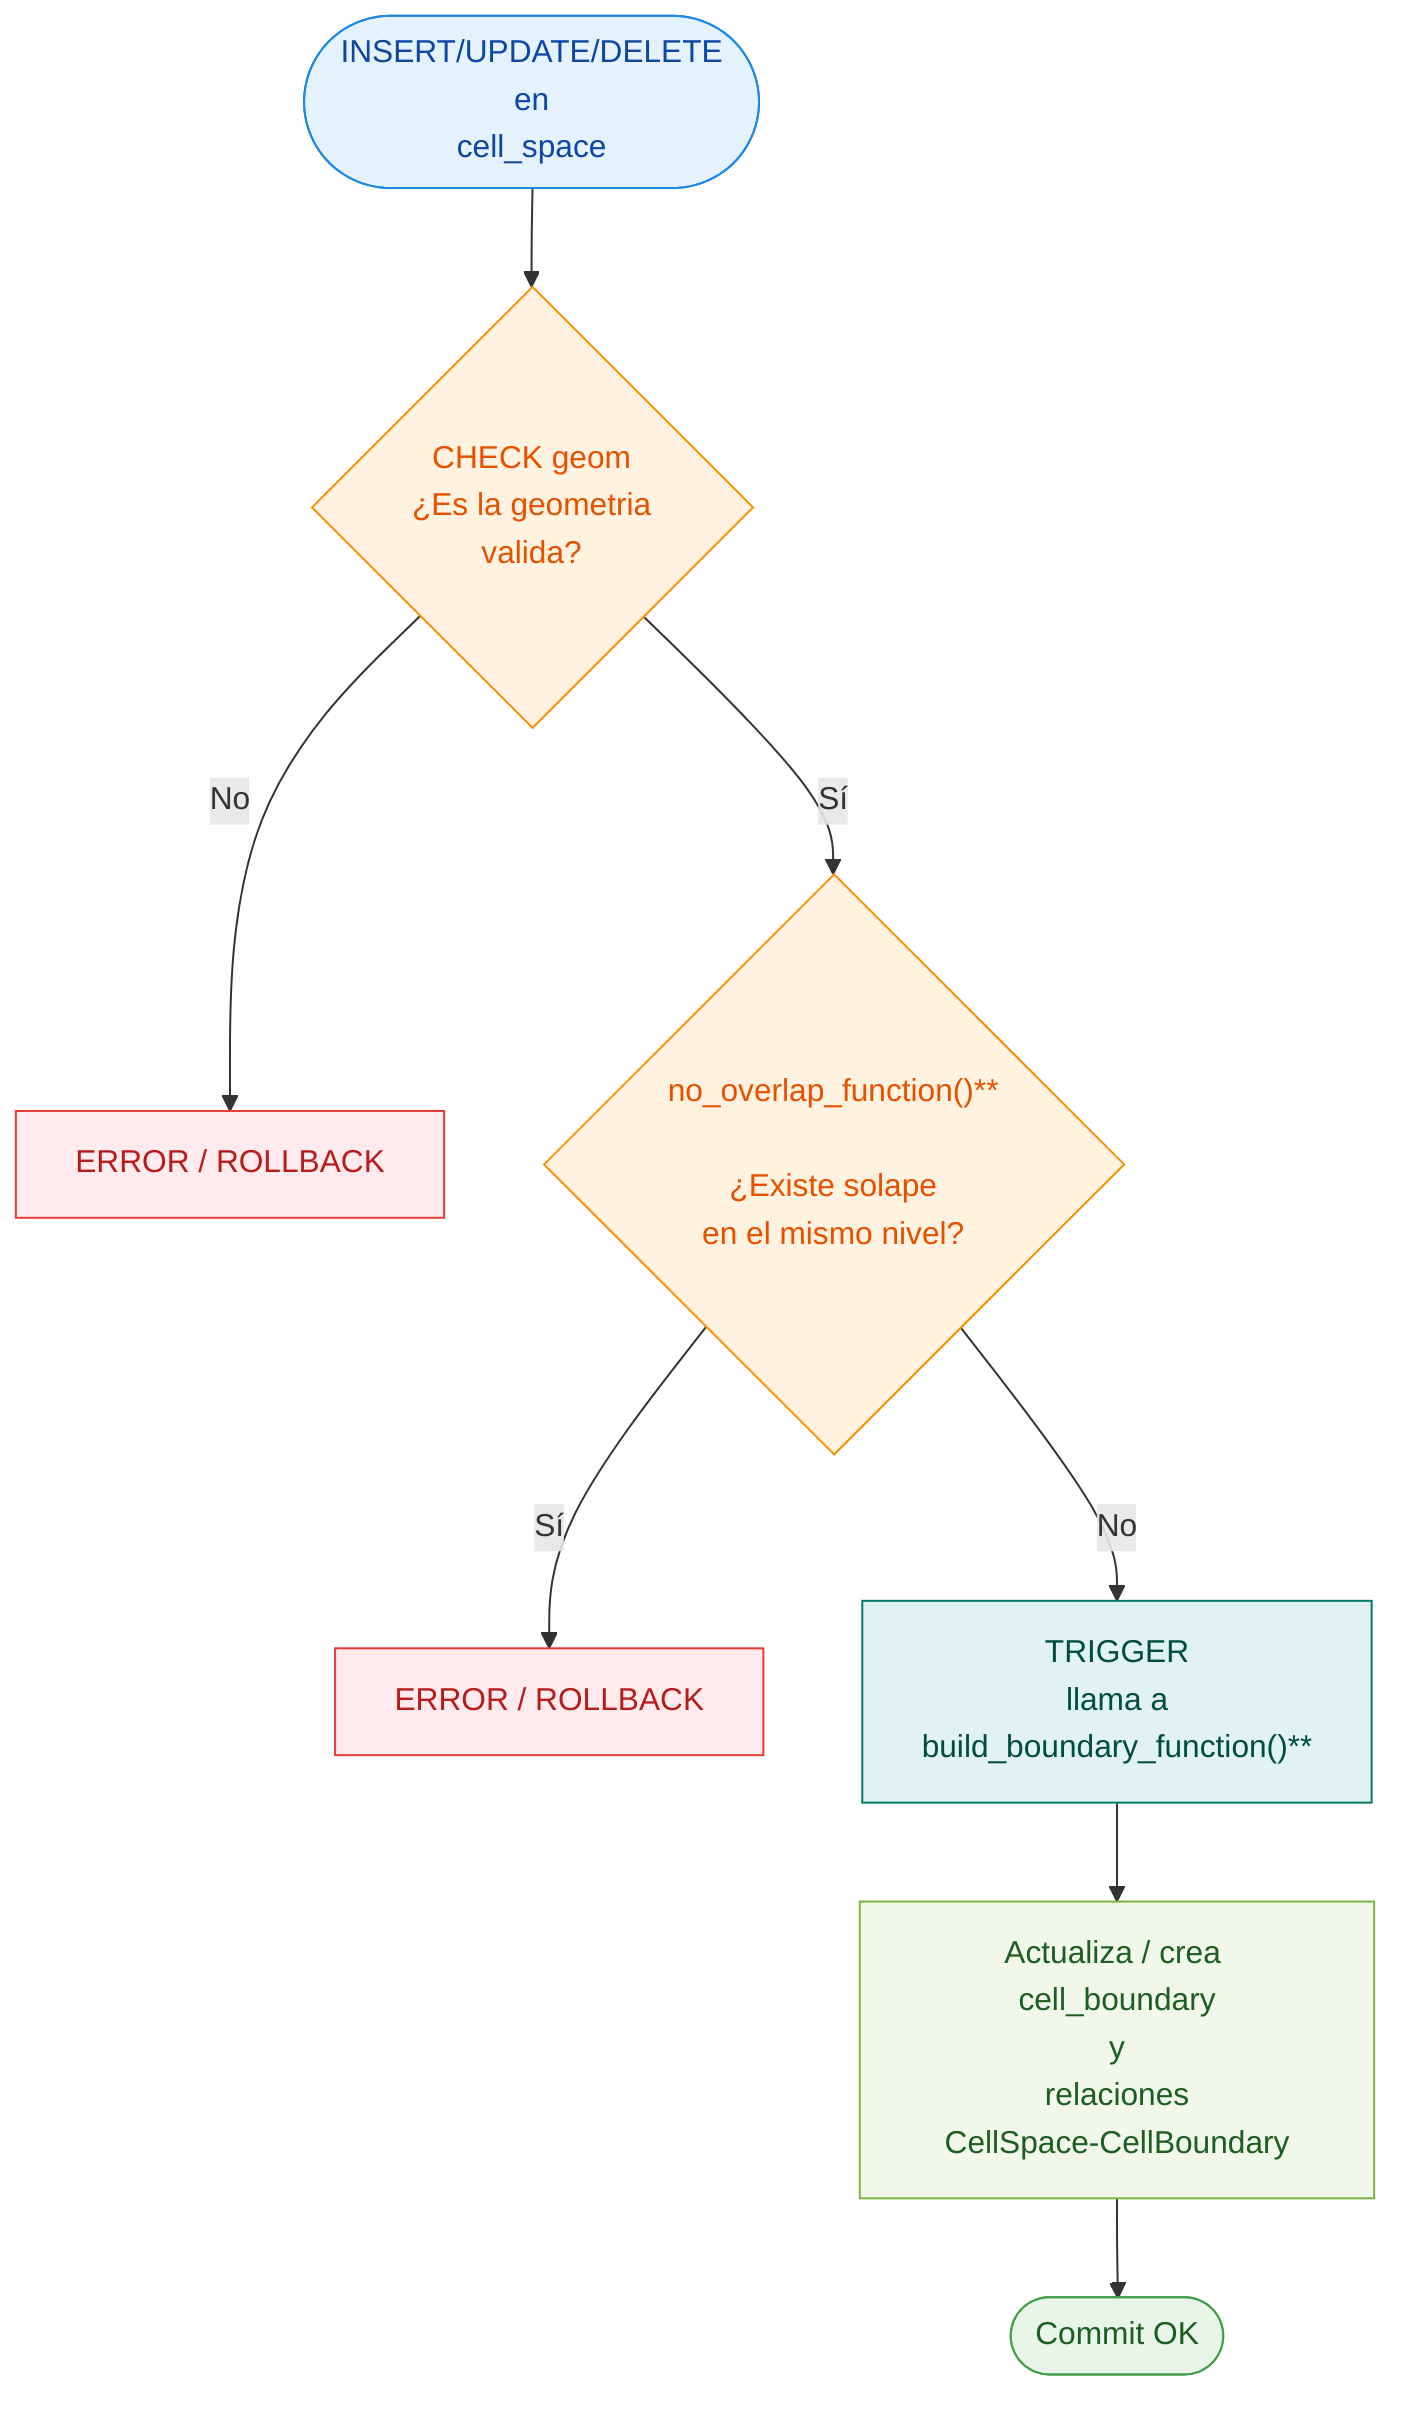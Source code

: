 %% Diagrama de flujo de la logica de validacion y reconstruccion de cellboundary
flowchart TD
    A(["INSERT/UPDATE/DELETE<br> en<br> cell_space"]) --> B{"CHECK geom  <br> ¿Es la geometria<br> valida?"}
    
    %% CONSTRAIN; Para evitar geometrías invalidas.
    B -- No --> G["ERROR / ROLLBACK"] 
    B -- Sí --> C{"no_overlap_function()**<br><br>¿Existe solape <br>en el mismo nivel?"}
    
    %% FUNCTION + CONSTRAINT TRIGGER; Comprueba que no hay solape 2D en un mismo divel
    C -- Sí --> E["ERROR / ROLLBACK"]
    C -- No --> D["TRIGGER<br> llama a<br> build_boundary_function()**"]

    %% Actualiza y crea las cellboundary, diferenciandola ademas en aquellas que conectan celdas de aquellas que no.
    D --> F["Actualiza / crea cell_boundary<br>y<br> relaciones <br>CellSpace-CellBoundary"]
    F --> Z(["Commit OK"])

     A:::input
     B:::decision
     C:::decision
     E:::error
     G:::error
     D:::trigger
     F:::data
     Z:::ok
    classDef input   fill:#E3F2FD,stroke:#1E88E5,color:#0D47A1,stroke-width:1px
    classDef process fill:#E8EAF6,stroke:#3949AB,color:#1A237E,stroke-width:1px
    classDef decision fill:#FFF3E0,stroke:#FB8C00,color:#E65100,stroke-width:1px
    classDef trigger fill:#E0F2F1,stroke:#00796B,color:#004D40,stroke-width:1px
    classDef data    fill:#F1F8E9,stroke:#7CB342,color:#1B5E20,stroke-width:1px
    classDef ok      fill:#E8F5E9,stroke:#43A047,color:#1B5E20,stroke-width:1px
    classDef error   fill:#FFEBEE,stroke:#E53935,color:#B71C1C,stroke-width:1px